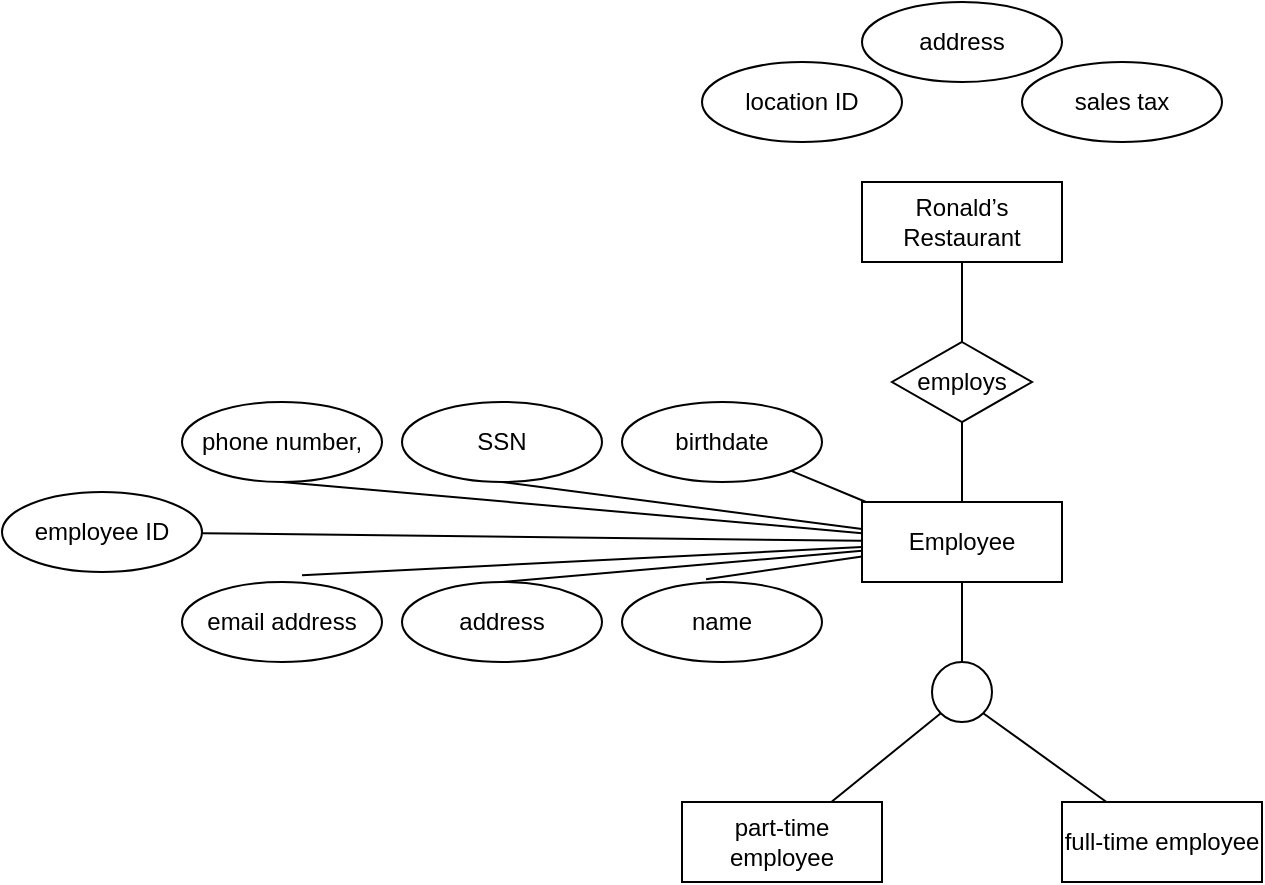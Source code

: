 <mxfile version="21.0.8" type="github">
  <diagram name="Page-1" id="IfERYH7wBA60UohbNIlO">
    <mxGraphModel dx="1885" dy="581" grid="1" gridSize="10" guides="1" tooltips="1" connect="1" arrows="1" fold="1" page="1" pageScale="1" pageWidth="850" pageHeight="1100" math="0" shadow="0">
      <root>
        <mxCell id="0" />
        <mxCell id="1" parent="0" />
        <mxCell id="xIak3zuEA5ebnnhG0JyV-5" value="location ID" style="ellipse;whiteSpace=wrap;html=1;align=center;" vertex="1" parent="1">
          <mxGeometry x="270" y="130" width="100" height="40" as="geometry" />
        </mxCell>
        <mxCell id="xIak3zuEA5ebnnhG0JyV-6" value="Ronald’s Restaurant" style="whiteSpace=wrap;html=1;align=center;" vertex="1" parent="1">
          <mxGeometry x="350" y="190" width="100" height="40" as="geometry" />
        </mxCell>
        <mxCell id="xIak3zuEA5ebnnhG0JyV-7" value="address" style="ellipse;whiteSpace=wrap;html=1;align=center;" vertex="1" parent="1">
          <mxGeometry x="350" y="100" width="100" height="40" as="geometry" />
        </mxCell>
        <mxCell id="xIak3zuEA5ebnnhG0JyV-8" value="sales tax" style="ellipse;whiteSpace=wrap;html=1;align=center;" vertex="1" parent="1">
          <mxGeometry x="430" y="130" width="100" height="40" as="geometry" />
        </mxCell>
        <mxCell id="xIak3zuEA5ebnnhG0JyV-29" value="" style="rounded=0;orthogonalLoop=1;jettySize=auto;html=1;endArrow=none;endFill=0;" edge="1" parent="1" source="xIak3zuEA5ebnnhG0JyV-9" target="xIak3zuEA5ebnnhG0JyV-17">
          <mxGeometry relative="1" as="geometry" />
        </mxCell>
        <mxCell id="xIak3zuEA5ebnnhG0JyV-30" style="rounded=0;orthogonalLoop=1;jettySize=auto;html=1;entryX=0.5;entryY=1;entryDx=0;entryDy=0;endArrow=none;endFill=0;" edge="1" parent="1" source="xIak3zuEA5ebnnhG0JyV-9" target="xIak3zuEA5ebnnhG0JyV-16">
          <mxGeometry relative="1" as="geometry" />
        </mxCell>
        <mxCell id="xIak3zuEA5ebnnhG0JyV-31" style="rounded=0;orthogonalLoop=1;jettySize=auto;html=1;entryX=0.5;entryY=1;entryDx=0;entryDy=0;endArrow=none;endFill=0;" edge="1" parent="1" source="xIak3zuEA5ebnnhG0JyV-9" target="xIak3zuEA5ebnnhG0JyV-13">
          <mxGeometry relative="1" as="geometry" />
        </mxCell>
        <mxCell id="xIak3zuEA5ebnnhG0JyV-32" style="rounded=0;orthogonalLoop=1;jettySize=auto;html=1;endArrow=none;endFill=0;" edge="1" parent="1" source="xIak3zuEA5ebnnhG0JyV-9" target="xIak3zuEA5ebnnhG0JyV-10">
          <mxGeometry relative="1" as="geometry" />
        </mxCell>
        <mxCell id="xIak3zuEA5ebnnhG0JyV-33" style="rounded=0;orthogonalLoop=1;jettySize=auto;html=1;entryX=0.42;entryY=-0.035;entryDx=0;entryDy=0;entryPerimeter=0;endArrow=none;endFill=0;" edge="1" parent="1" source="xIak3zuEA5ebnnhG0JyV-9" target="xIak3zuEA5ebnnhG0JyV-11">
          <mxGeometry relative="1" as="geometry" />
        </mxCell>
        <mxCell id="xIak3zuEA5ebnnhG0JyV-34" style="rounded=0;orthogonalLoop=1;jettySize=auto;html=1;entryX=0.5;entryY=0;entryDx=0;entryDy=0;endArrow=none;endFill=0;" edge="1" parent="1" source="xIak3zuEA5ebnnhG0JyV-9" target="xIak3zuEA5ebnnhG0JyV-12">
          <mxGeometry relative="1" as="geometry" />
        </mxCell>
        <mxCell id="xIak3zuEA5ebnnhG0JyV-35" style="rounded=0;orthogonalLoop=1;jettySize=auto;html=1;entryX=0.6;entryY=-0.085;entryDx=0;entryDy=0;entryPerimeter=0;endArrow=none;endFill=0;" edge="1" parent="1" source="xIak3zuEA5ebnnhG0JyV-9" target="xIak3zuEA5ebnnhG0JyV-15">
          <mxGeometry relative="1" as="geometry" />
        </mxCell>
        <mxCell id="xIak3zuEA5ebnnhG0JyV-9" value="Employee" style="whiteSpace=wrap;html=1;align=center;" vertex="1" parent="1">
          <mxGeometry x="350" y="350" width="100" height="40" as="geometry" />
        </mxCell>
        <mxCell id="xIak3zuEA5ebnnhG0JyV-10" value=" employee ID" style="ellipse;whiteSpace=wrap;html=1;align=center;" vertex="1" parent="1">
          <mxGeometry x="-80" y="345" width="100" height="40" as="geometry" />
        </mxCell>
        <mxCell id="xIak3zuEA5ebnnhG0JyV-11" value="name" style="ellipse;whiteSpace=wrap;html=1;align=center;" vertex="1" parent="1">
          <mxGeometry x="230" y="390" width="100" height="40" as="geometry" />
        </mxCell>
        <mxCell id="xIak3zuEA5ebnnhG0JyV-12" value="address" style="ellipse;whiteSpace=wrap;html=1;align=center;" vertex="1" parent="1">
          <mxGeometry x="120" y="390" width="100" height="40" as="geometry" />
        </mxCell>
        <mxCell id="xIak3zuEA5ebnnhG0JyV-13" value="phone number," style="ellipse;whiteSpace=wrap;html=1;align=center;" vertex="1" parent="1">
          <mxGeometry x="10" y="300" width="100" height="40" as="geometry" />
        </mxCell>
        <mxCell id="xIak3zuEA5ebnnhG0JyV-15" value="email address" style="ellipse;whiteSpace=wrap;html=1;align=center;" vertex="1" parent="1">
          <mxGeometry x="10" y="390" width="100" height="40" as="geometry" />
        </mxCell>
        <mxCell id="xIak3zuEA5ebnnhG0JyV-16" value="SSN" style="ellipse;whiteSpace=wrap;html=1;align=center;" vertex="1" parent="1">
          <mxGeometry x="120" y="300" width="100" height="40" as="geometry" />
        </mxCell>
        <mxCell id="xIak3zuEA5ebnnhG0JyV-17" value="birthdate" style="ellipse;whiteSpace=wrap;html=1;align=center;" vertex="1" parent="1">
          <mxGeometry x="230" y="300" width="100" height="40" as="geometry" />
        </mxCell>
        <mxCell id="xIak3zuEA5ebnnhG0JyV-20" style="rounded=0;orthogonalLoop=1;jettySize=auto;html=1;entryX=0.5;entryY=1;entryDx=0;entryDy=0;endArrow=none;endFill=0;" edge="1" parent="1" source="xIak3zuEA5ebnnhG0JyV-19" target="xIak3zuEA5ebnnhG0JyV-6">
          <mxGeometry relative="1" as="geometry" />
        </mxCell>
        <mxCell id="xIak3zuEA5ebnnhG0JyV-21" style="rounded=0;orthogonalLoop=1;jettySize=auto;html=1;entryX=0.5;entryY=0;entryDx=0;entryDy=0;endArrow=none;endFill=0;" edge="1" parent="1" source="xIak3zuEA5ebnnhG0JyV-19" target="xIak3zuEA5ebnnhG0JyV-9">
          <mxGeometry relative="1" as="geometry" />
        </mxCell>
        <mxCell id="xIak3zuEA5ebnnhG0JyV-19" value="employs&lt;br&gt;" style="shape=rhombus;perimeter=rhombusPerimeter;whiteSpace=wrap;html=1;align=center;" vertex="1" parent="1">
          <mxGeometry x="365" y="270" width="70" height="40" as="geometry" />
        </mxCell>
        <mxCell id="xIak3zuEA5ebnnhG0JyV-27" style="rounded=0;orthogonalLoop=1;jettySize=auto;html=1;entryX=0.5;entryY=1;entryDx=0;entryDy=0;endArrow=none;endFill=0;" edge="1" parent="1" source="xIak3zuEA5ebnnhG0JyV-22" target="xIak3zuEA5ebnnhG0JyV-9">
          <mxGeometry relative="1" as="geometry" />
        </mxCell>
        <mxCell id="xIak3zuEA5ebnnhG0JyV-22" value="" style="ellipse;whiteSpace=wrap;html=1;aspect=fixed;" vertex="1" parent="1">
          <mxGeometry x="385" y="430" width="30" height="30" as="geometry" />
        </mxCell>
        <mxCell id="xIak3zuEA5ebnnhG0JyV-26" style="rounded=0;orthogonalLoop=1;jettySize=auto;html=1;entryX=0;entryY=1;entryDx=0;entryDy=0;endArrow=none;endFill=0;" edge="1" parent="1" source="xIak3zuEA5ebnnhG0JyV-24" target="xIak3zuEA5ebnnhG0JyV-22">
          <mxGeometry relative="1" as="geometry" />
        </mxCell>
        <mxCell id="xIak3zuEA5ebnnhG0JyV-24" value="part-time employee" style="whiteSpace=wrap;html=1;align=center;" vertex="1" parent="1">
          <mxGeometry x="260" y="500" width="100" height="40" as="geometry" />
        </mxCell>
        <mxCell id="xIak3zuEA5ebnnhG0JyV-28" style="rounded=0;orthogonalLoop=1;jettySize=auto;html=1;entryX=1;entryY=1;entryDx=0;entryDy=0;endArrow=none;endFill=0;" edge="1" parent="1" source="xIak3zuEA5ebnnhG0JyV-25" target="xIak3zuEA5ebnnhG0JyV-22">
          <mxGeometry relative="1" as="geometry">
            <mxPoint x="420" y="460" as="targetPoint" />
          </mxGeometry>
        </mxCell>
        <mxCell id="xIak3zuEA5ebnnhG0JyV-25" value="full-time employee" style="whiteSpace=wrap;html=1;align=center;" vertex="1" parent="1">
          <mxGeometry x="450" y="500" width="100" height="40" as="geometry" />
        </mxCell>
      </root>
    </mxGraphModel>
  </diagram>
</mxfile>
